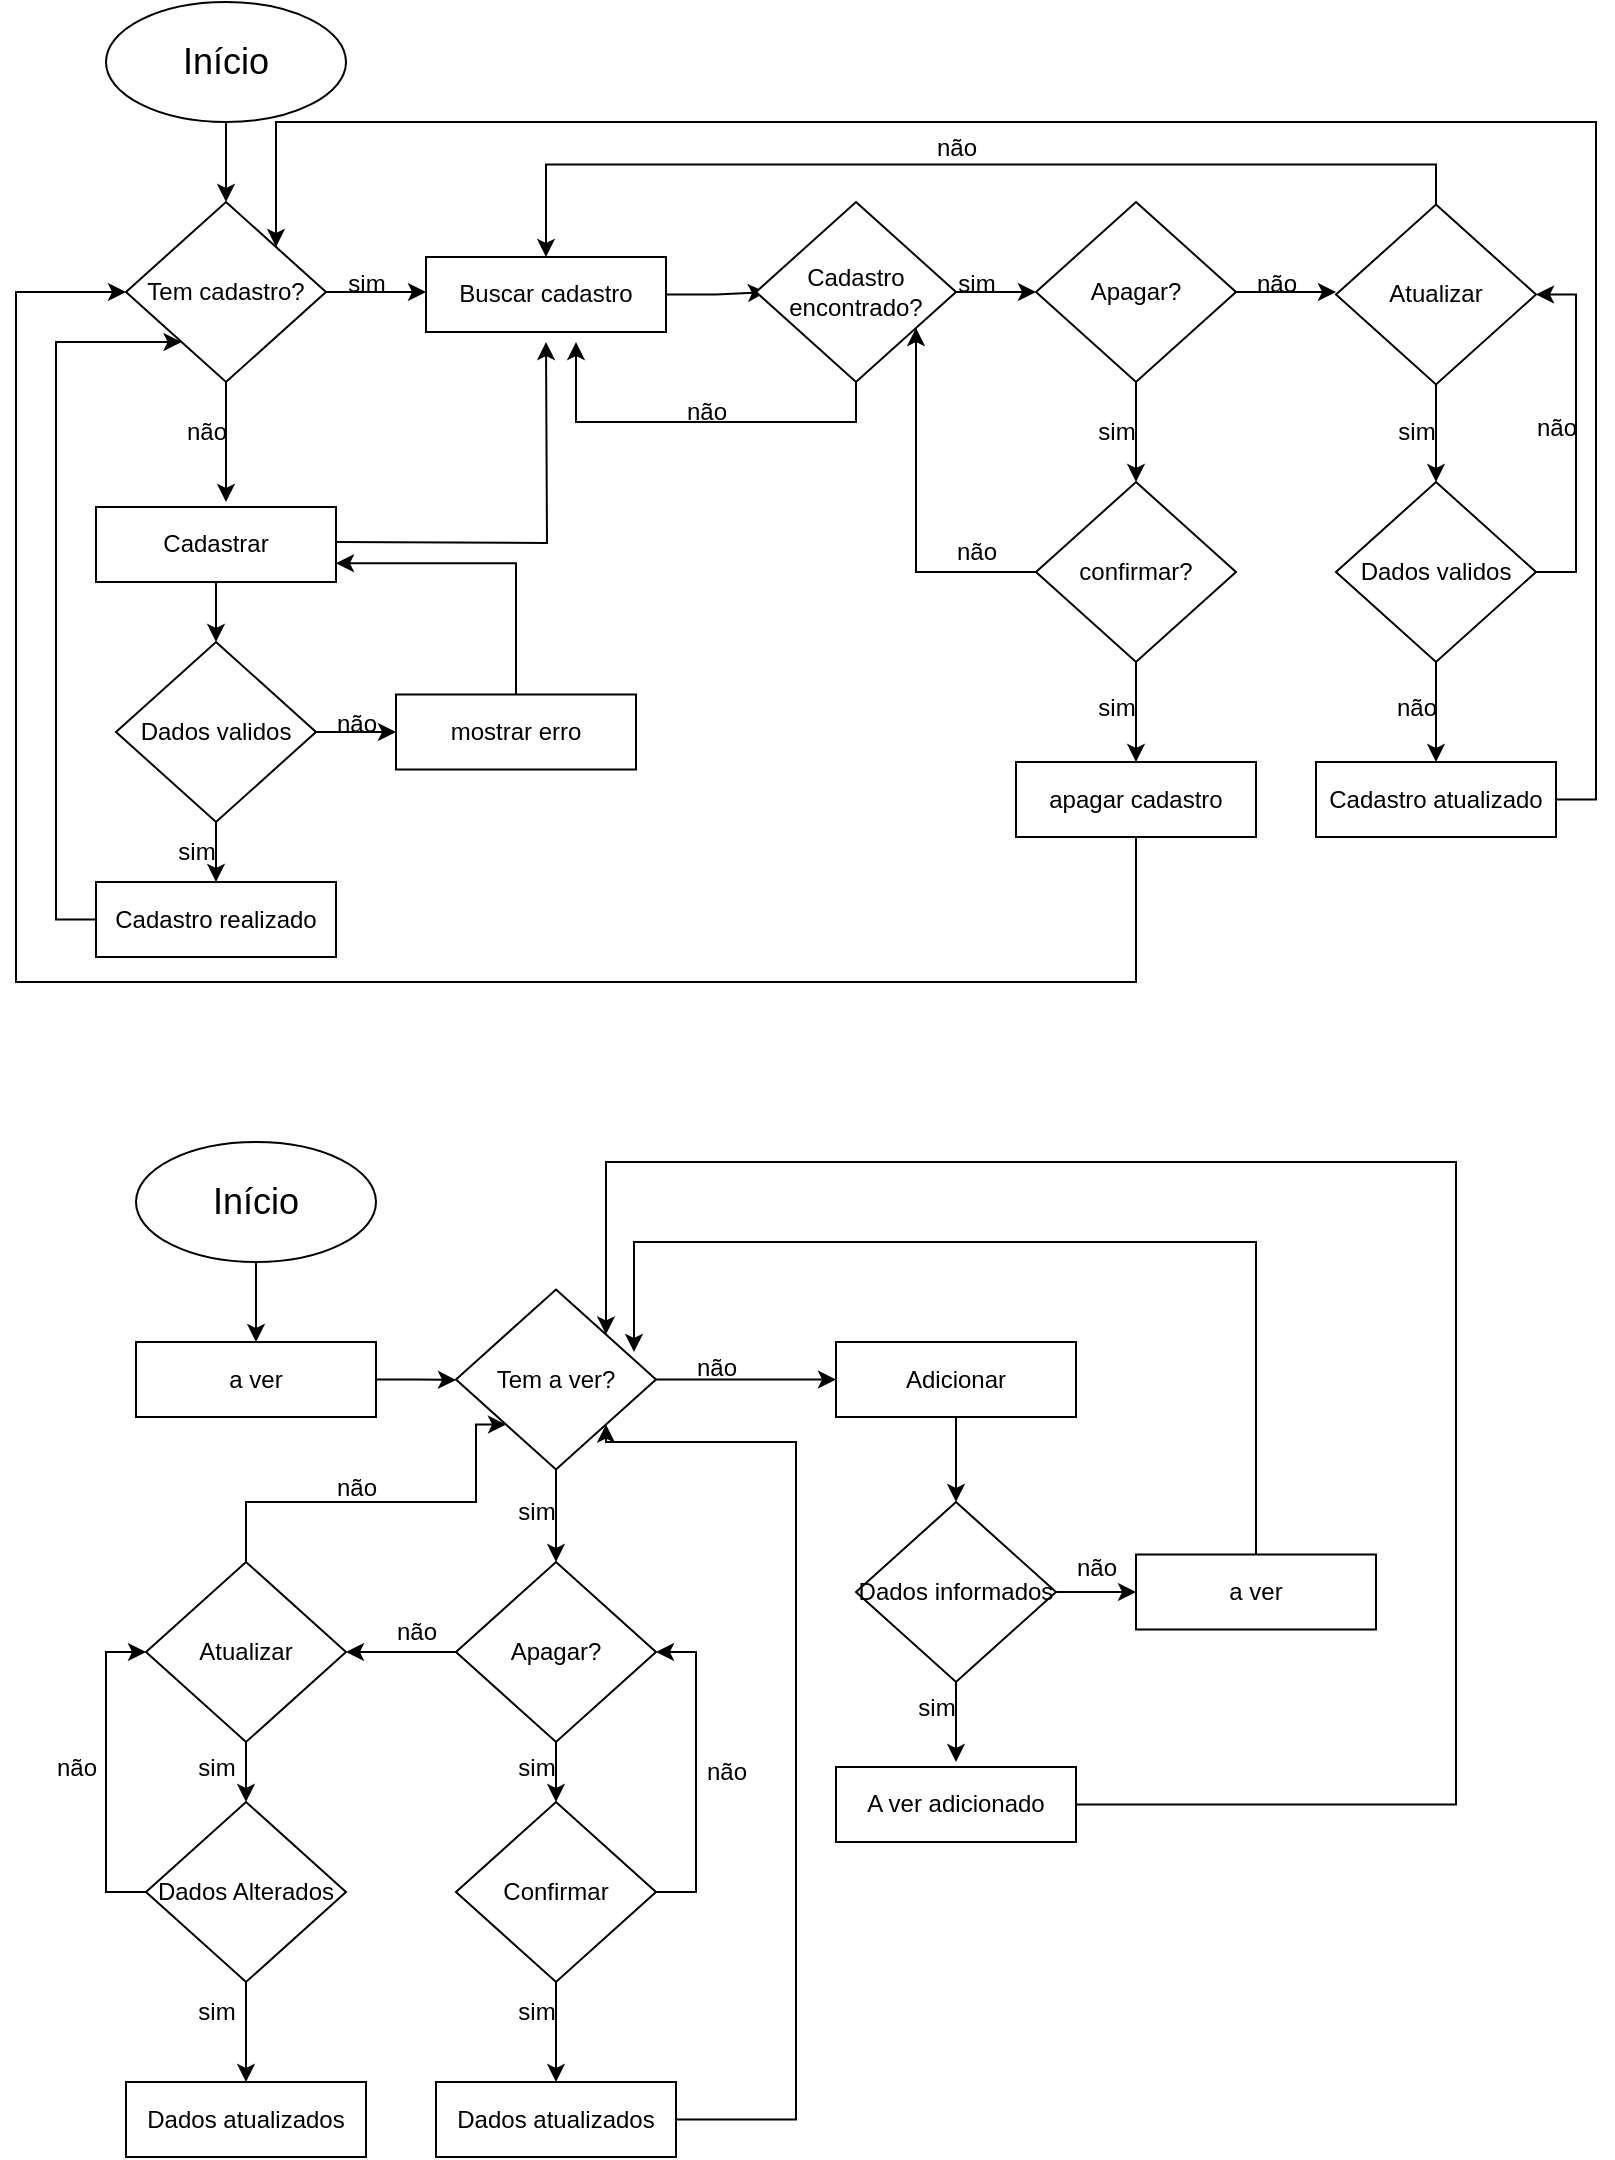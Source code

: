 <mxfile version="24.4.6" type="device">
  <diagram name="Página-1" id="ToC_K7_3noXc_YA-z4Sv">
    <mxGraphModel dx="1434" dy="3120" grid="1" gridSize="10" guides="1" tooltips="1" connect="1" arrows="1" fold="1" page="1" pageScale="1" pageWidth="827" pageHeight="1169" math="0" shadow="0">
      <root>
        <mxCell id="0" />
        <mxCell id="1" parent="0" />
        <mxCell id="1W_7C0z2vJftM5K25s66-6" style="edgeStyle=orthogonalEdgeStyle;rounded=0;orthogonalLoop=1;jettySize=auto;html=1;exitX=0.5;exitY=1;exitDx=0;exitDy=0;" parent="1" source="1W_7C0z2vJftM5K25s66-1" edge="1">
          <mxGeometry relative="1" as="geometry">
            <mxPoint x="115" y="-1920" as="targetPoint" />
          </mxGeometry>
        </mxCell>
        <mxCell id="1W_7C0z2vJftM5K25s66-1" value="&lt;font style=&quot;font-size: 18px;&quot;&gt;Início&lt;/font&gt;" style="ellipse;whiteSpace=wrap;html=1;" parent="1" vertex="1">
          <mxGeometry x="55" y="-2020" width="120" height="60" as="geometry" />
        </mxCell>
        <mxCell id="1W_7C0z2vJftM5K25s66-8" style="edgeStyle=orthogonalEdgeStyle;rounded=0;orthogonalLoop=1;jettySize=auto;html=1;exitX=1;exitY=0.5;exitDx=0;exitDy=0;" parent="1" source="1W_7C0z2vJftM5K25s66-7" edge="1">
          <mxGeometry relative="1" as="geometry">
            <mxPoint x="215" y="-1875" as="targetPoint" />
          </mxGeometry>
        </mxCell>
        <mxCell id="1W_7C0z2vJftM5K25s66-9" style="edgeStyle=orthogonalEdgeStyle;rounded=0;orthogonalLoop=1;jettySize=auto;html=1;exitX=0.5;exitY=1;exitDx=0;exitDy=0;" parent="1" source="1W_7C0z2vJftM5K25s66-7" edge="1">
          <mxGeometry relative="1" as="geometry">
            <mxPoint x="115" y="-1770" as="targetPoint" />
          </mxGeometry>
        </mxCell>
        <mxCell id="1W_7C0z2vJftM5K25s66-7" value="Tem cadastro?" style="rhombus;whiteSpace=wrap;html=1;" parent="1" vertex="1">
          <mxGeometry x="65" y="-1920" width="100" height="90" as="geometry" />
        </mxCell>
        <mxCell id="1W_7C0z2vJftM5K25s66-12" style="edgeStyle=orthogonalEdgeStyle;rounded=0;orthogonalLoop=1;jettySize=auto;html=1;exitX=1;exitY=0.5;exitDx=0;exitDy=0;" parent="1" source="1W_7C0z2vJftM5K25s66-11" edge="1">
          <mxGeometry relative="1" as="geometry">
            <mxPoint x="385" y="-1875" as="targetPoint" />
          </mxGeometry>
        </mxCell>
        <mxCell id="1W_7C0z2vJftM5K25s66-11" value="Buscar cadastro" style="rounded=0;whiteSpace=wrap;html=1;" parent="1" vertex="1">
          <mxGeometry x="215" y="-1892.5" width="120" height="37.5" as="geometry" />
        </mxCell>
        <mxCell id="1W_7C0z2vJftM5K25s66-16" style="edgeStyle=orthogonalEdgeStyle;rounded=0;orthogonalLoop=1;jettySize=auto;html=1;exitX=1;exitY=0.5;exitDx=0;exitDy=0;" parent="1" edge="1">
          <mxGeometry relative="1" as="geometry">
            <mxPoint x="275" y="-1850" as="targetPoint" />
            <mxPoint x="170" y="-1750" as="sourcePoint" />
          </mxGeometry>
        </mxCell>
        <mxCell id="1W_7C0z2vJftM5K25s66-17" value="sim" style="text;html=1;align=center;verticalAlign=middle;resizable=0;points=[];autosize=1;strokeColor=none;fillColor=none;" parent="1" vertex="1">
          <mxGeometry x="165" y="-1893.75" width="40" height="30" as="geometry" />
        </mxCell>
        <mxCell id="1W_7C0z2vJftM5K25s66-18" value="não" style="text;html=1;align=center;verticalAlign=middle;resizable=0;points=[];autosize=1;strokeColor=none;fillColor=none;" parent="1" vertex="1">
          <mxGeometry x="85" y="-1820" width="40" height="30" as="geometry" />
        </mxCell>
        <mxCell id="HozQoFCV4aYm93QGfvJv-4" style="edgeStyle=orthogonalEdgeStyle;rounded=0;orthogonalLoop=1;jettySize=auto;html=1;exitX=0.5;exitY=1;exitDx=0;exitDy=0;" edge="1" parent="1" source="HozQoFCV4aYm93QGfvJv-2">
          <mxGeometry relative="1" as="geometry">
            <mxPoint x="290" y="-1850" as="targetPoint" />
            <Array as="points">
              <mxPoint x="430" y="-1810" />
              <mxPoint x="290" y="-1810" />
            </Array>
          </mxGeometry>
        </mxCell>
        <mxCell id="HozQoFCV4aYm93QGfvJv-6" style="edgeStyle=orthogonalEdgeStyle;rounded=0;orthogonalLoop=1;jettySize=auto;html=1;exitX=1;exitY=0.5;exitDx=0;exitDy=0;" edge="1" parent="1" source="HozQoFCV4aYm93QGfvJv-2">
          <mxGeometry relative="1" as="geometry">
            <mxPoint x="520" y="-1875" as="targetPoint" />
          </mxGeometry>
        </mxCell>
        <mxCell id="HozQoFCV4aYm93QGfvJv-2" value="Cadastro encontrado?" style="rhombus;whiteSpace=wrap;html=1;" vertex="1" parent="1">
          <mxGeometry x="380" y="-1920" width="100" height="90" as="geometry" />
        </mxCell>
        <mxCell id="HozQoFCV4aYm93QGfvJv-5" value="não" style="text;html=1;align=center;verticalAlign=middle;resizable=0;points=[];autosize=1;strokeColor=none;fillColor=none;" vertex="1" parent="1">
          <mxGeometry x="335" y="-1830" width="40" height="30" as="geometry" />
        </mxCell>
        <mxCell id="HozQoFCV4aYm93QGfvJv-7" value="sim" style="text;html=1;align=center;verticalAlign=middle;resizable=0;points=[];autosize=1;strokeColor=none;fillColor=none;" vertex="1" parent="1">
          <mxGeometry x="470" y="-1893.75" width="40" height="30" as="geometry" />
        </mxCell>
        <mxCell id="HozQoFCV4aYm93QGfvJv-9" style="edgeStyle=orthogonalEdgeStyle;rounded=0;orthogonalLoop=1;jettySize=auto;html=1;exitX=0.5;exitY=1;exitDx=0;exitDy=0;" edge="1" parent="1" source="HozQoFCV4aYm93QGfvJv-8">
          <mxGeometry relative="1" as="geometry">
            <mxPoint x="570" y="-1780" as="targetPoint" />
          </mxGeometry>
        </mxCell>
        <mxCell id="HozQoFCV4aYm93QGfvJv-10" style="edgeStyle=orthogonalEdgeStyle;rounded=0;orthogonalLoop=1;jettySize=auto;html=1;exitX=1;exitY=0.5;exitDx=0;exitDy=0;" edge="1" parent="1" source="HozQoFCV4aYm93QGfvJv-8">
          <mxGeometry relative="1" as="geometry">
            <mxPoint x="670" y="-1875" as="targetPoint" />
          </mxGeometry>
        </mxCell>
        <mxCell id="HozQoFCV4aYm93QGfvJv-8" value="Apagar?" style="rhombus;whiteSpace=wrap;html=1;" vertex="1" parent="1">
          <mxGeometry x="520" y="-1920" width="100" height="90" as="geometry" />
        </mxCell>
        <mxCell id="HozQoFCV4aYm93QGfvJv-14" style="edgeStyle=orthogonalEdgeStyle;rounded=0;orthogonalLoop=1;jettySize=auto;html=1;exitX=0.5;exitY=1;exitDx=0;exitDy=0;entryX=0.5;entryY=0;entryDx=0;entryDy=0;" edge="1" parent="1" source="HozQoFCV4aYm93QGfvJv-11" target="HozQoFCV4aYm93QGfvJv-13">
          <mxGeometry relative="1" as="geometry" />
        </mxCell>
        <mxCell id="HozQoFCV4aYm93QGfvJv-18" style="edgeStyle=orthogonalEdgeStyle;rounded=0;orthogonalLoop=1;jettySize=auto;html=1;exitX=0;exitY=0.5;exitDx=0;exitDy=0;" edge="1" parent="1" source="HozQoFCV4aYm93QGfvJv-11" target="HozQoFCV4aYm93QGfvJv-2">
          <mxGeometry relative="1" as="geometry">
            <mxPoint x="470" y="-1820" as="targetPoint" />
            <Array as="points">
              <mxPoint x="460" y="-1735" />
            </Array>
          </mxGeometry>
        </mxCell>
        <mxCell id="HozQoFCV4aYm93QGfvJv-11" value="confirmar?&lt;span style=&quot;color: rgba(0, 0, 0, 0); font-family: monospace; font-size: 0px; text-align: start; text-wrap: nowrap;&quot;&gt;%3CmxGraphModel%3E%3Croot%3E%3CmxCell%20id%3D%220%22%2F%3E%3CmxCell%20id%3D%221%22%20parent%3D%220%22%2F%3E%3CmxCell%20id%3D%222%22%20value%3D%22Apagar%3F%22%20style%3D%22rhombus%3BwhiteSpace%3Dwrap%3Bhtml%3D1%3B%22%20vertex%3D%221%22%20parent%3D%221%22%3E%3CmxGeometry%20x%3D%22520%22%20y%3D%22-1920%22%20width%3D%22100%22%20height%3D%2290%22%20as%3D%22geometry%22%2F%3E%3C%2FmxCell%3E%3C%2Froot%3E%3C%2FmxGraphModel%3E&lt;/span&gt;&lt;span style=&quot;color: rgba(0, 0, 0, 0); font-family: monospace; font-size: 0px; text-align: start; text-wrap: nowrap;&quot;&gt;%3CmxGraphModel%3E%3Croot%3E%3CmxCell%20id%3D%220%22%2F%3E%3CmxCell%20id%3D%221%22%20parent%3D%220%22%2F%3E%3CmxCell%20id%3D%222%22%20value%3D%22Apagar%3F%22%20style%3D%22rhombus%3BwhiteSpace%3Dwrap%3Bhtml%3D1%3B%22%20vertex%3D%221%22%20parent%3D%221%22%3E%3CmxGeometry%20x%3D%22520%22%20y%3D%22-1920%22%20width%3D%22100%22%20height%3D%2290%22%20as%3D%22geometry%22%2F%3E%3C%2FmxCell%3E%3C%2Froot%3E%3C%2FmxGraphModel%3E&lt;/span&gt;" style="rhombus;whiteSpace=wrap;html=1;" vertex="1" parent="1">
          <mxGeometry x="520" y="-1780" width="100" height="90" as="geometry" />
        </mxCell>
        <mxCell id="HozQoFCV4aYm93QGfvJv-20" style="edgeStyle=orthogonalEdgeStyle;rounded=0;orthogonalLoop=1;jettySize=auto;html=1;exitX=0.5;exitY=0;exitDx=0;exitDy=0;entryX=0.5;entryY=0;entryDx=0;entryDy=0;" edge="1" parent="1" source="HozQoFCV4aYm93QGfvJv-12" target="1W_7C0z2vJftM5K25s66-11">
          <mxGeometry relative="1" as="geometry">
            <mxPoint x="260" y="-1960" as="targetPoint" />
          </mxGeometry>
        </mxCell>
        <mxCell id="HozQoFCV4aYm93QGfvJv-22" style="edgeStyle=orthogonalEdgeStyle;rounded=0;orthogonalLoop=1;jettySize=auto;html=1;exitX=0.5;exitY=1;exitDx=0;exitDy=0;" edge="1" parent="1" source="HozQoFCV4aYm93QGfvJv-12">
          <mxGeometry relative="1" as="geometry">
            <mxPoint x="720" y="-1780" as="targetPoint" />
          </mxGeometry>
        </mxCell>
        <mxCell id="HozQoFCV4aYm93QGfvJv-12" value="Atualizar" style="rhombus;whiteSpace=wrap;html=1;" vertex="1" parent="1">
          <mxGeometry x="670" y="-1918.75" width="100" height="90" as="geometry" />
        </mxCell>
        <mxCell id="HozQoFCV4aYm93QGfvJv-48" style="edgeStyle=orthogonalEdgeStyle;rounded=0;orthogonalLoop=1;jettySize=auto;html=1;exitX=0.5;exitY=1;exitDx=0;exitDy=0;entryX=0;entryY=0.5;entryDx=0;entryDy=0;" edge="1" parent="1" source="HozQoFCV4aYm93QGfvJv-13" target="1W_7C0z2vJftM5K25s66-7">
          <mxGeometry relative="1" as="geometry">
            <mxPoint x="50" y="-1880" as="targetPoint" />
            <Array as="points">
              <mxPoint x="570" y="-1530" />
              <mxPoint x="10" y="-1530" />
              <mxPoint x="10" y="-1875" />
            </Array>
          </mxGeometry>
        </mxCell>
        <mxCell id="HozQoFCV4aYm93QGfvJv-13" value="apagar cadastro" style="rounded=0;whiteSpace=wrap;html=1;" vertex="1" parent="1">
          <mxGeometry x="510" y="-1640" width="120" height="37.5" as="geometry" />
        </mxCell>
        <mxCell id="HozQoFCV4aYm93QGfvJv-15" value="sim" style="text;html=1;align=center;verticalAlign=middle;resizable=0;points=[];autosize=1;strokeColor=none;fillColor=none;" vertex="1" parent="1">
          <mxGeometry x="540" y="-1682" width="40" height="30" as="geometry" />
        </mxCell>
        <mxCell id="HozQoFCV4aYm93QGfvJv-16" value="sim" style="text;html=1;align=center;verticalAlign=middle;resizable=0;points=[];autosize=1;strokeColor=none;fillColor=none;" vertex="1" parent="1">
          <mxGeometry x="540" y="-1820" width="40" height="30" as="geometry" />
        </mxCell>
        <mxCell id="HozQoFCV4aYm93QGfvJv-17" value="não" style="text;html=1;align=center;verticalAlign=middle;resizable=0;points=[];autosize=1;strokeColor=none;fillColor=none;" vertex="1" parent="1">
          <mxGeometry x="620" y="-1893.75" width="40" height="30" as="geometry" />
        </mxCell>
        <mxCell id="HozQoFCV4aYm93QGfvJv-19" value="não" style="text;html=1;align=center;verticalAlign=middle;resizable=0;points=[];autosize=1;strokeColor=none;fillColor=none;" vertex="1" parent="1">
          <mxGeometry x="470" y="-1760" width="40" height="30" as="geometry" />
        </mxCell>
        <mxCell id="HozQoFCV4aYm93QGfvJv-21" value="não" style="text;html=1;align=center;verticalAlign=middle;resizable=0;points=[];autosize=1;strokeColor=none;fillColor=none;" vertex="1" parent="1">
          <mxGeometry x="460" y="-1962" width="40" height="30" as="geometry" />
        </mxCell>
        <mxCell id="HozQoFCV4aYm93QGfvJv-25" style="edgeStyle=orthogonalEdgeStyle;rounded=0;orthogonalLoop=1;jettySize=auto;html=1;exitX=1;exitY=0.5;exitDx=0;exitDy=0;entryX=1;entryY=0.5;entryDx=0;entryDy=0;" edge="1" parent="1" source="HozQoFCV4aYm93QGfvJv-23" target="HozQoFCV4aYm93QGfvJv-12">
          <mxGeometry relative="1" as="geometry" />
        </mxCell>
        <mxCell id="HozQoFCV4aYm93QGfvJv-28" style="edgeStyle=orthogonalEdgeStyle;rounded=0;orthogonalLoop=1;jettySize=auto;html=1;exitX=0.5;exitY=1;exitDx=0;exitDy=0;entryX=0.5;entryY=0;entryDx=0;entryDy=0;" edge="1" parent="1" source="HozQoFCV4aYm93QGfvJv-23" target="HozQoFCV4aYm93QGfvJv-27">
          <mxGeometry relative="1" as="geometry" />
        </mxCell>
        <mxCell id="HozQoFCV4aYm93QGfvJv-23" value="Dados validos" style="rhombus;whiteSpace=wrap;html=1;" vertex="1" parent="1">
          <mxGeometry x="670" y="-1780" width="100" height="90" as="geometry" />
        </mxCell>
        <mxCell id="HozQoFCV4aYm93QGfvJv-24" value="sim" style="text;html=1;align=center;verticalAlign=middle;resizable=0;points=[];autosize=1;strokeColor=none;fillColor=none;" vertex="1" parent="1">
          <mxGeometry x="690" y="-1820" width="40" height="30" as="geometry" />
        </mxCell>
        <mxCell id="HozQoFCV4aYm93QGfvJv-26" value="não" style="text;html=1;align=center;verticalAlign=middle;resizable=0;points=[];autosize=1;strokeColor=none;fillColor=none;" vertex="1" parent="1">
          <mxGeometry x="760" y="-1822" width="40" height="30" as="geometry" />
        </mxCell>
        <mxCell id="HozQoFCV4aYm93QGfvJv-49" style="edgeStyle=orthogonalEdgeStyle;rounded=0;orthogonalLoop=1;jettySize=auto;html=1;exitX=1;exitY=0.5;exitDx=0;exitDy=0;entryX=1;entryY=0;entryDx=0;entryDy=0;" edge="1" parent="1" source="HozQoFCV4aYm93QGfvJv-27" target="1W_7C0z2vJftM5K25s66-7">
          <mxGeometry relative="1" as="geometry">
            <Array as="points">
              <mxPoint x="800" y="-1621" />
              <mxPoint x="800" y="-1960" />
              <mxPoint x="140" y="-1960" />
            </Array>
          </mxGeometry>
        </mxCell>
        <mxCell id="HozQoFCV4aYm93QGfvJv-27" value="Cadastro atualizado" style="rounded=0;whiteSpace=wrap;html=1;" vertex="1" parent="1">
          <mxGeometry x="660" y="-1640" width="120" height="37.5" as="geometry" />
        </mxCell>
        <mxCell id="HozQoFCV4aYm93QGfvJv-29" value="não" style="text;html=1;align=center;verticalAlign=middle;resizable=0;points=[];autosize=1;strokeColor=none;fillColor=none;" vertex="1" parent="1">
          <mxGeometry x="690" y="-1682" width="40" height="30" as="geometry" />
        </mxCell>
        <mxCell id="HozQoFCV4aYm93QGfvJv-36" style="edgeStyle=orthogonalEdgeStyle;rounded=0;orthogonalLoop=1;jettySize=auto;html=1;exitX=0.5;exitY=1;exitDx=0;exitDy=0;entryX=0.5;entryY=0;entryDx=0;entryDy=0;" edge="1" parent="1" source="HozQoFCV4aYm93QGfvJv-32" target="HozQoFCV4aYm93QGfvJv-34">
          <mxGeometry relative="1" as="geometry" />
        </mxCell>
        <mxCell id="HozQoFCV4aYm93QGfvJv-32" value="Cadastrar" style="rounded=0;whiteSpace=wrap;html=1;" vertex="1" parent="1">
          <mxGeometry x="50" y="-1767.5" width="120" height="37.5" as="geometry" />
        </mxCell>
        <mxCell id="HozQoFCV4aYm93QGfvJv-37" style="edgeStyle=orthogonalEdgeStyle;rounded=0;orthogonalLoop=1;jettySize=auto;html=1;exitX=1;exitY=0.5;exitDx=0;exitDy=0;" edge="1" parent="1" source="HozQoFCV4aYm93QGfvJv-34">
          <mxGeometry relative="1" as="geometry">
            <mxPoint x="200" y="-1655" as="targetPoint" />
          </mxGeometry>
        </mxCell>
        <mxCell id="HozQoFCV4aYm93QGfvJv-38" style="edgeStyle=orthogonalEdgeStyle;rounded=0;orthogonalLoop=1;jettySize=auto;html=1;exitX=0.5;exitY=1;exitDx=0;exitDy=0;" edge="1" parent="1" source="HozQoFCV4aYm93QGfvJv-34">
          <mxGeometry relative="1" as="geometry">
            <mxPoint x="110" y="-1580" as="targetPoint" />
          </mxGeometry>
        </mxCell>
        <mxCell id="HozQoFCV4aYm93QGfvJv-34" value="Dados validos" style="rhombus;whiteSpace=wrap;html=1;" vertex="1" parent="1">
          <mxGeometry x="60" y="-1700" width="100" height="90" as="geometry" />
        </mxCell>
        <mxCell id="HozQoFCV4aYm93QGfvJv-44" style="edgeStyle=orthogonalEdgeStyle;rounded=0;orthogonalLoop=1;jettySize=auto;html=1;exitX=0.5;exitY=0;exitDx=0;exitDy=0;entryX=1;entryY=0.75;entryDx=0;entryDy=0;" edge="1" parent="1" source="HozQoFCV4aYm93QGfvJv-39" target="HozQoFCV4aYm93QGfvJv-32">
          <mxGeometry relative="1" as="geometry" />
        </mxCell>
        <mxCell id="HozQoFCV4aYm93QGfvJv-39" value="mostrar erro" style="rounded=0;whiteSpace=wrap;html=1;" vertex="1" parent="1">
          <mxGeometry x="200" y="-1673.75" width="120" height="37.5" as="geometry" />
        </mxCell>
        <mxCell id="HozQoFCV4aYm93QGfvJv-46" style="edgeStyle=orthogonalEdgeStyle;rounded=0;orthogonalLoop=1;jettySize=auto;html=1;exitX=0;exitY=0.5;exitDx=0;exitDy=0;" edge="1" parent="1" source="HozQoFCV4aYm93QGfvJv-40" target="1W_7C0z2vJftM5K25s66-7">
          <mxGeometry relative="1" as="geometry">
            <mxPoint x="30" y="-1850" as="targetPoint" />
            <Array as="points">
              <mxPoint x="30" y="-1561" />
              <mxPoint x="30" y="-1850" />
            </Array>
          </mxGeometry>
        </mxCell>
        <mxCell id="HozQoFCV4aYm93QGfvJv-40" value="Cadastro realizado" style="rounded=0;whiteSpace=wrap;html=1;" vertex="1" parent="1">
          <mxGeometry x="50" y="-1580" width="120" height="37.5" as="geometry" />
        </mxCell>
        <mxCell id="HozQoFCV4aYm93QGfvJv-41" value="não" style="text;html=1;align=center;verticalAlign=middle;resizable=0;points=[];autosize=1;strokeColor=none;fillColor=none;" vertex="1" parent="1">
          <mxGeometry x="160" y="-1673.75" width="40" height="30" as="geometry" />
        </mxCell>
        <mxCell id="HozQoFCV4aYm93QGfvJv-42" value="sim" style="text;html=1;align=center;verticalAlign=middle;resizable=0;points=[];autosize=1;strokeColor=none;fillColor=none;" vertex="1" parent="1">
          <mxGeometry x="80" y="-1610" width="40" height="30" as="geometry" />
        </mxCell>
        <mxCell id="HozQoFCV4aYm93QGfvJv-61" style="edgeStyle=orthogonalEdgeStyle;rounded=0;orthogonalLoop=1;jettySize=auto;html=1;exitX=0.5;exitY=1;exitDx=0;exitDy=0;entryX=0.5;entryY=0;entryDx=0;entryDy=0;" edge="1" parent="1" source="HozQoFCV4aYm93QGfvJv-51">
          <mxGeometry relative="1" as="geometry">
            <mxPoint x="130" y="-1350" as="targetPoint" />
          </mxGeometry>
        </mxCell>
        <mxCell id="HozQoFCV4aYm93QGfvJv-51" value="&lt;font style=&quot;font-size: 18px;&quot;&gt;Início&lt;/font&gt;" style="ellipse;whiteSpace=wrap;html=1;" vertex="1" parent="1">
          <mxGeometry x="70" y="-1450" width="120" height="60" as="geometry" />
        </mxCell>
        <mxCell id="HozQoFCV4aYm93QGfvJv-65" style="edgeStyle=orthogonalEdgeStyle;rounded=0;orthogonalLoop=1;jettySize=auto;html=1;exitX=1;exitY=0.5;exitDx=0;exitDy=0;entryX=0;entryY=0.5;entryDx=0;entryDy=0;" edge="1" parent="1" source="HozQoFCV4aYm93QGfvJv-54" target="HozQoFCV4aYm93QGfvJv-66">
          <mxGeometry relative="1" as="geometry">
            <mxPoint x="370" y="-1331" as="targetPoint" />
          </mxGeometry>
        </mxCell>
        <mxCell id="HozQoFCV4aYm93QGfvJv-73" style="edgeStyle=orthogonalEdgeStyle;rounded=0;orthogonalLoop=1;jettySize=auto;html=1;exitX=0.5;exitY=1;exitDx=0;exitDy=0;entryX=0.5;entryY=0;entryDx=0;entryDy=0;" edge="1" parent="1" source="HozQoFCV4aYm93QGfvJv-54" target="HozQoFCV4aYm93QGfvJv-55">
          <mxGeometry relative="1" as="geometry">
            <mxPoint x="280" y="-1250" as="targetPoint" />
          </mxGeometry>
        </mxCell>
        <mxCell id="HozQoFCV4aYm93QGfvJv-54" value="Tem a ver?&lt;span style=&quot;color: rgba(0, 0, 0, 0); font-family: monospace; font-size: 0px; text-align: start; text-wrap: nowrap;&quot;&gt;%3CmxGraphModel%3E%3Croot%3E%3CmxCell%20id%3D%220%22%2F%3E%3CmxCell%20id%3D%221%22%20parent%3D%220%22%2F%3E%3CmxCell%20id%3D%222%22%20value%3D%22vai%20adicionar%26lt%3Bdiv%26gt%3Bvalores%3F%26lt%3B%2Fdiv%26gt%3B%22%20style%3D%22rhombus%3BwhiteSpace%3Dwrap%3Bhtml%3D1%3B%22%20vertex%3D%221%22%20parent%3D%221%22%3E%3CmxGeometry%20x%3D%22630%22%20y%3D%22-1210%22%20width%3D%22100%22%20height%3D%2290%22%20as%3D%22geometry%22%2F%3E%3C%2FmxCell%3E%3C%2Froot%3E%3C%2FmxGraphModel%3E&lt;/span&gt;" style="rhombus;whiteSpace=wrap;html=1;" vertex="1" parent="1">
          <mxGeometry x="230" y="-1376.25" width="100" height="90" as="geometry" />
        </mxCell>
        <mxCell id="HozQoFCV4aYm93QGfvJv-75" style="edgeStyle=orthogonalEdgeStyle;rounded=0;orthogonalLoop=1;jettySize=auto;html=1;exitX=0.5;exitY=1;exitDx=0;exitDy=0;entryX=0.5;entryY=0;entryDx=0;entryDy=0;entryPerimeter=0;" edge="1" parent="1" source="HozQoFCV4aYm93QGfvJv-55" target="HozQoFCV4aYm93QGfvJv-58">
          <mxGeometry relative="1" as="geometry">
            <mxPoint x="280" y="-1130" as="targetPoint" />
            <Array as="points" />
          </mxGeometry>
        </mxCell>
        <mxCell id="HozQoFCV4aYm93QGfvJv-87" style="edgeStyle=orthogonalEdgeStyle;rounded=0;orthogonalLoop=1;jettySize=auto;html=1;exitX=0;exitY=0.5;exitDx=0;exitDy=0;entryX=1;entryY=0.5;entryDx=0;entryDy=0;" edge="1" parent="1" source="HozQoFCV4aYm93QGfvJv-55" target="HozQoFCV4aYm93QGfvJv-59">
          <mxGeometry relative="1" as="geometry" />
        </mxCell>
        <mxCell id="HozQoFCV4aYm93QGfvJv-55" value="Apagar?" style="rhombus;whiteSpace=wrap;html=1;" vertex="1" parent="1">
          <mxGeometry x="230" y="-1240" width="100" height="90" as="geometry" />
        </mxCell>
        <mxCell id="HozQoFCV4aYm93QGfvJv-79" style="edgeStyle=orthogonalEdgeStyle;rounded=0;orthogonalLoop=1;jettySize=auto;html=1;exitX=0.5;exitY=1;exitDx=0;exitDy=0;entryX=0.5;entryY=0;entryDx=0;entryDy=0;" edge="1" parent="1" source="HozQoFCV4aYm93QGfvJv-56" target="HozQoFCV4aYm93QGfvJv-78">
          <mxGeometry relative="1" as="geometry" />
        </mxCell>
        <mxCell id="HozQoFCV4aYm93QGfvJv-83" style="edgeStyle=orthogonalEdgeStyle;rounded=0;orthogonalLoop=1;jettySize=auto;html=1;exitX=0;exitY=0.5;exitDx=0;exitDy=0;entryX=0;entryY=0.5;entryDx=0;entryDy=0;" edge="1" parent="1" source="HozQoFCV4aYm93QGfvJv-56" target="HozQoFCV4aYm93QGfvJv-59">
          <mxGeometry relative="1" as="geometry" />
        </mxCell>
        <mxCell id="HozQoFCV4aYm93QGfvJv-56" value="Dados Alterados" style="rhombus;whiteSpace=wrap;html=1;" vertex="1" parent="1">
          <mxGeometry x="75" y="-1120" width="100" height="90" as="geometry" />
        </mxCell>
        <mxCell id="HozQoFCV4aYm93QGfvJv-70" style="edgeStyle=orthogonalEdgeStyle;rounded=0;orthogonalLoop=1;jettySize=auto;html=1;exitX=0.5;exitY=1;exitDx=0;exitDy=0;" edge="1" parent="1" source="HozQoFCV4aYm93QGfvJv-57">
          <mxGeometry relative="1" as="geometry">
            <mxPoint x="480" y="-1140" as="targetPoint" />
          </mxGeometry>
        </mxCell>
        <mxCell id="HozQoFCV4aYm93QGfvJv-71" style="edgeStyle=orthogonalEdgeStyle;rounded=0;orthogonalLoop=1;jettySize=auto;html=1;exitX=1;exitY=0.5;exitDx=0;exitDy=0;entryX=0;entryY=0.5;entryDx=0;entryDy=0;" edge="1" parent="1" source="HozQoFCV4aYm93QGfvJv-57" target="HozQoFCV4aYm93QGfvJv-68">
          <mxGeometry relative="1" as="geometry" />
        </mxCell>
        <mxCell id="HozQoFCV4aYm93QGfvJv-57" value="Dados informados" style="rhombus;whiteSpace=wrap;html=1;" vertex="1" parent="1">
          <mxGeometry x="430" y="-1270" width="100" height="90" as="geometry" />
        </mxCell>
        <mxCell id="HozQoFCV4aYm93QGfvJv-91" style="edgeStyle=orthogonalEdgeStyle;rounded=0;orthogonalLoop=1;jettySize=auto;html=1;exitX=0.5;exitY=1;exitDx=0;exitDy=0;entryX=0.5;entryY=0;entryDx=0;entryDy=0;" edge="1" parent="1" source="HozQoFCV4aYm93QGfvJv-58" target="HozQoFCV4aYm93QGfvJv-90">
          <mxGeometry relative="1" as="geometry" />
        </mxCell>
        <mxCell id="HozQoFCV4aYm93QGfvJv-94" style="edgeStyle=orthogonalEdgeStyle;rounded=0;orthogonalLoop=1;jettySize=auto;html=1;exitX=1;exitY=0.5;exitDx=0;exitDy=0;entryX=1;entryY=0.5;entryDx=0;entryDy=0;" edge="1" parent="1" source="HozQoFCV4aYm93QGfvJv-58" target="HozQoFCV4aYm93QGfvJv-55">
          <mxGeometry relative="1" as="geometry" />
        </mxCell>
        <mxCell id="HozQoFCV4aYm93QGfvJv-58" value="Confirmar" style="rhombus;whiteSpace=wrap;html=1;" vertex="1" parent="1">
          <mxGeometry x="230" y="-1120" width="100" height="90" as="geometry" />
        </mxCell>
        <mxCell id="HozQoFCV4aYm93QGfvJv-72" style="edgeStyle=orthogonalEdgeStyle;rounded=0;orthogonalLoop=1;jettySize=auto;html=1;exitX=0.5;exitY=0;exitDx=0;exitDy=0;entryX=0;entryY=1;entryDx=0;entryDy=0;" edge="1" parent="1" source="HozQoFCV4aYm93QGfvJv-59" target="HozQoFCV4aYm93QGfvJv-54">
          <mxGeometry relative="1" as="geometry">
            <mxPoint x="210" y="-1280" as="targetPoint" />
            <Array as="points">
              <mxPoint x="125" y="-1270" />
              <mxPoint x="240" y="-1270" />
              <mxPoint x="240" y="-1309" />
            </Array>
          </mxGeometry>
        </mxCell>
        <mxCell id="HozQoFCV4aYm93QGfvJv-77" style="edgeStyle=orthogonalEdgeStyle;rounded=0;orthogonalLoop=1;jettySize=auto;html=1;exitX=0.5;exitY=1;exitDx=0;exitDy=0;entryX=0.5;entryY=0;entryDx=0;entryDy=0;" edge="1" parent="1" source="HozQoFCV4aYm93QGfvJv-59" target="HozQoFCV4aYm93QGfvJv-56">
          <mxGeometry relative="1" as="geometry" />
        </mxCell>
        <mxCell id="HozQoFCV4aYm93QGfvJv-59" value="Atualizar" style="rhombus;whiteSpace=wrap;html=1;" vertex="1" parent="1">
          <mxGeometry x="75" y="-1240" width="100" height="90" as="geometry" />
        </mxCell>
        <mxCell id="HozQoFCV4aYm93QGfvJv-64" style="edgeStyle=orthogonalEdgeStyle;rounded=0;orthogonalLoop=1;jettySize=auto;html=1;exitX=1;exitY=0.5;exitDx=0;exitDy=0;" edge="1" parent="1" source="HozQoFCV4aYm93QGfvJv-63">
          <mxGeometry relative="1" as="geometry">
            <mxPoint x="230" y="-1331" as="targetPoint" />
          </mxGeometry>
        </mxCell>
        <mxCell id="HozQoFCV4aYm93QGfvJv-63" value="a ver" style="rounded=0;whiteSpace=wrap;html=1;" vertex="1" parent="1">
          <mxGeometry x="70" y="-1350" width="120" height="37.5" as="geometry" />
        </mxCell>
        <mxCell id="HozQoFCV4aYm93QGfvJv-67" style="edgeStyle=orthogonalEdgeStyle;rounded=0;orthogonalLoop=1;jettySize=auto;html=1;exitX=0.5;exitY=1;exitDx=0;exitDy=0;entryX=0.5;entryY=0;entryDx=0;entryDy=0;" edge="1" parent="1" source="HozQoFCV4aYm93QGfvJv-66" target="HozQoFCV4aYm93QGfvJv-57">
          <mxGeometry relative="1" as="geometry" />
        </mxCell>
        <mxCell id="HozQoFCV4aYm93QGfvJv-66" value="Adicionar" style="rounded=0;whiteSpace=wrap;html=1;" vertex="1" parent="1">
          <mxGeometry x="420" y="-1350" width="120" height="37.5" as="geometry" />
        </mxCell>
        <mxCell id="HozQoFCV4aYm93QGfvJv-68" value="a ver" style="rounded=0;whiteSpace=wrap;html=1;" vertex="1" parent="1">
          <mxGeometry x="570" y="-1243.75" width="120" height="37.5" as="geometry" />
        </mxCell>
        <mxCell id="HozQoFCV4aYm93QGfvJv-100" style="edgeStyle=orthogonalEdgeStyle;rounded=0;orthogonalLoop=1;jettySize=auto;html=1;exitX=1;exitY=0.5;exitDx=0;exitDy=0;entryX=1;entryY=0;entryDx=0;entryDy=0;" edge="1" parent="1" source="HozQoFCV4aYm93QGfvJv-69" target="HozQoFCV4aYm93QGfvJv-54">
          <mxGeometry relative="1" as="geometry">
            <Array as="points">
              <mxPoint x="730" y="-1119" />
              <mxPoint x="730" y="-1440" />
              <mxPoint x="305" y="-1440" />
            </Array>
          </mxGeometry>
        </mxCell>
        <mxCell id="HozQoFCV4aYm93QGfvJv-69" value="A ver adicionado" style="rounded=0;whiteSpace=wrap;html=1;" vertex="1" parent="1">
          <mxGeometry x="420" y="-1137.5" width="120" height="37.5" as="geometry" />
        </mxCell>
        <mxCell id="HozQoFCV4aYm93QGfvJv-74" value="sim" style="text;html=1;align=center;verticalAlign=middle;resizable=0;points=[];autosize=1;strokeColor=none;fillColor=none;" vertex="1" parent="1">
          <mxGeometry x="250" y="-1280" width="40" height="30" as="geometry" />
        </mxCell>
        <mxCell id="HozQoFCV4aYm93QGfvJv-78" value="Dados atualizados" style="rounded=0;whiteSpace=wrap;html=1;" vertex="1" parent="1">
          <mxGeometry x="65" y="-980" width="120" height="37.5" as="geometry" />
        </mxCell>
        <mxCell id="HozQoFCV4aYm93QGfvJv-80" value="sim" style="text;html=1;align=center;verticalAlign=middle;resizable=0;points=[];autosize=1;strokeColor=none;fillColor=none;" vertex="1" parent="1">
          <mxGeometry x="90" y="-1030" width="40" height="30" as="geometry" />
        </mxCell>
        <mxCell id="HozQoFCV4aYm93QGfvJv-82" value="sim" style="text;html=1;align=center;verticalAlign=middle;resizable=0;points=[];autosize=1;strokeColor=none;fillColor=none;" vertex="1" parent="1">
          <mxGeometry x="90" y="-1152" width="40" height="30" as="geometry" />
        </mxCell>
        <mxCell id="HozQoFCV4aYm93QGfvJv-84" value="não" style="text;html=1;align=center;verticalAlign=middle;resizable=0;points=[];autosize=1;strokeColor=none;fillColor=none;" vertex="1" parent="1">
          <mxGeometry x="20" y="-1152" width="40" height="30" as="geometry" />
        </mxCell>
        <mxCell id="HozQoFCV4aYm93QGfvJv-86" value="não" style="text;html=1;align=center;verticalAlign=middle;resizable=0;points=[];autosize=1;strokeColor=none;fillColor=none;" vertex="1" parent="1">
          <mxGeometry x="160" y="-1292" width="40" height="30" as="geometry" />
        </mxCell>
        <mxCell id="HozQoFCV4aYm93QGfvJv-88" value="não" style="text;html=1;align=center;verticalAlign=middle;resizable=0;points=[];autosize=1;strokeColor=none;fillColor=none;" vertex="1" parent="1">
          <mxGeometry x="190" y="-1220" width="40" height="30" as="geometry" />
        </mxCell>
        <mxCell id="HozQoFCV4aYm93QGfvJv-89" value="sim" style="text;html=1;align=center;verticalAlign=middle;resizable=0;points=[];autosize=1;strokeColor=none;fillColor=none;" vertex="1" parent="1">
          <mxGeometry x="250" y="-1152" width="40" height="30" as="geometry" />
        </mxCell>
        <mxCell id="HozQoFCV4aYm93QGfvJv-96" style="edgeStyle=orthogonalEdgeStyle;rounded=0;orthogonalLoop=1;jettySize=auto;html=1;exitX=1;exitY=0.5;exitDx=0;exitDy=0;entryX=1;entryY=1;entryDx=0;entryDy=0;" edge="1" parent="1" source="HozQoFCV4aYm93QGfvJv-90" target="HozQoFCV4aYm93QGfvJv-54">
          <mxGeometry relative="1" as="geometry">
            <Array as="points">
              <mxPoint x="400" y="-961" />
              <mxPoint x="400" y="-1300" />
              <mxPoint x="305" y="-1300" />
            </Array>
          </mxGeometry>
        </mxCell>
        <mxCell id="HozQoFCV4aYm93QGfvJv-90" value="Dados atualizados" style="rounded=0;whiteSpace=wrap;html=1;" vertex="1" parent="1">
          <mxGeometry x="220" y="-980" width="120" height="37.5" as="geometry" />
        </mxCell>
        <mxCell id="HozQoFCV4aYm93QGfvJv-92" value="sim" style="text;html=1;align=center;verticalAlign=middle;resizable=0;points=[];autosize=1;strokeColor=none;fillColor=none;" vertex="1" parent="1">
          <mxGeometry x="250" y="-1030" width="40" height="30" as="geometry" />
        </mxCell>
        <mxCell id="HozQoFCV4aYm93QGfvJv-95" value="não" style="text;html=1;align=center;verticalAlign=middle;resizable=0;points=[];autosize=1;strokeColor=none;fillColor=none;" vertex="1" parent="1">
          <mxGeometry x="345" y="-1150" width="40" height="30" as="geometry" />
        </mxCell>
        <mxCell id="HozQoFCV4aYm93QGfvJv-98" value="sim" style="text;html=1;align=center;verticalAlign=middle;resizable=0;points=[];autosize=1;strokeColor=none;fillColor=none;" vertex="1" parent="1">
          <mxGeometry x="450" y="-1182" width="40" height="30" as="geometry" />
        </mxCell>
        <mxCell id="HozQoFCV4aYm93QGfvJv-99" value="não" style="text;html=1;align=center;verticalAlign=middle;resizable=0;points=[];autosize=1;strokeColor=none;fillColor=none;" vertex="1" parent="1">
          <mxGeometry x="530" y="-1252" width="40" height="30" as="geometry" />
        </mxCell>
        <mxCell id="HozQoFCV4aYm93QGfvJv-101" style="edgeStyle=orthogonalEdgeStyle;rounded=0;orthogonalLoop=1;jettySize=auto;html=1;exitX=0.5;exitY=0;exitDx=0;exitDy=0;entryX=0.89;entryY=0.347;entryDx=0;entryDy=0;entryPerimeter=0;" edge="1" parent="1" source="HozQoFCV4aYm93QGfvJv-68" target="HozQoFCV4aYm93QGfvJv-54">
          <mxGeometry relative="1" as="geometry">
            <Array as="points">
              <mxPoint x="630" y="-1400" />
              <mxPoint x="319" y="-1400" />
            </Array>
          </mxGeometry>
        </mxCell>
        <mxCell id="HozQoFCV4aYm93QGfvJv-102" value="não" style="text;html=1;align=center;verticalAlign=middle;resizable=0;points=[];autosize=1;strokeColor=none;fillColor=none;" vertex="1" parent="1">
          <mxGeometry x="340" y="-1352" width="40" height="30" as="geometry" />
        </mxCell>
      </root>
    </mxGraphModel>
  </diagram>
</mxfile>
